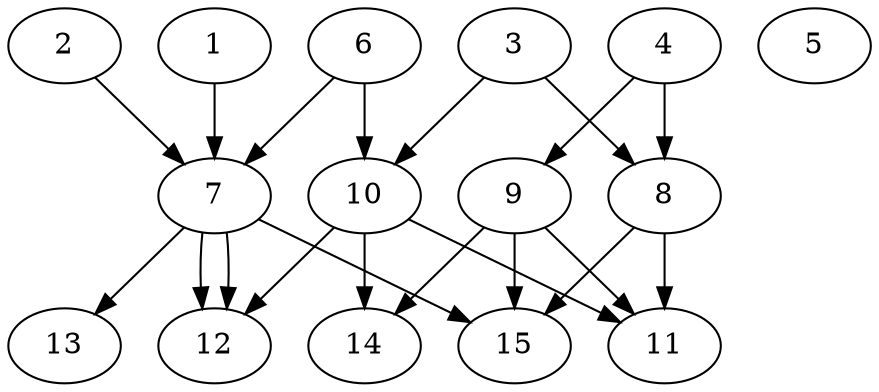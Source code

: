 // DAG automatically generated by daggen at Tue Aug  6 16:26:17 2019
// ./daggen --dot -n 15 --ccr 0.5 --fat 0.6 --regular 0.5 --density 0.7 --mindata 5242880 --maxdata 52428800 
digraph G {
  1 [size="87953408", alpha="0.01", expect_size="43976704"] 
  1 -> 7 [size ="43976704"]
  2 [size="70246400", alpha="0.10", expect_size="35123200"] 
  2 -> 7 [size ="35123200"]
  3 [size="93286400", alpha="0.09", expect_size="46643200"] 
  3 -> 8 [size ="46643200"]
  3 -> 10 [size ="46643200"]
  4 [size="89640960", alpha="0.14", expect_size="44820480"] 
  4 -> 8 [size ="44820480"]
  4 -> 9 [size ="44820480"]
  5 [size="96395264", alpha="0.08", expect_size="48197632"] 
  6 [size="31401984", alpha="0.18", expect_size="15700992"] 
  6 -> 7 [size ="15700992"]
  6 -> 10 [size ="15700992"]
  7 [size="15165440", alpha="0.08", expect_size="7582720"] 
  7 -> 12 [size ="7582720"]
  7 -> 12 [size ="7582720"]
  7 -> 13 [size ="7582720"]
  7 -> 15 [size ="7582720"]
  8 [size="40685568", alpha="0.19", expect_size="20342784"] 
  8 -> 11 [size ="20342784"]
  8 -> 15 [size ="20342784"]
  9 [size="48586752", alpha="0.04", expect_size="24293376"] 
  9 -> 11 [size ="24293376"]
  9 -> 14 [size ="24293376"]
  9 -> 15 [size ="24293376"]
  10 [size="17762304", alpha="0.11", expect_size="8881152"] 
  10 -> 11 [size ="8881152"]
  10 -> 12 [size ="8881152"]
  10 -> 14 [size ="8881152"]
  11 [size="102922240", alpha="0.09", expect_size="51461120"] 
  12 [size="15382528", alpha="0.19", expect_size="7691264"] 
  13 [size="61427712", alpha="0.14", expect_size="30713856"] 
  14 [size="104615936", alpha="0.02", expect_size="52307968"] 
  15 [size="76220416", alpha="0.14", expect_size="38110208"] 
}
